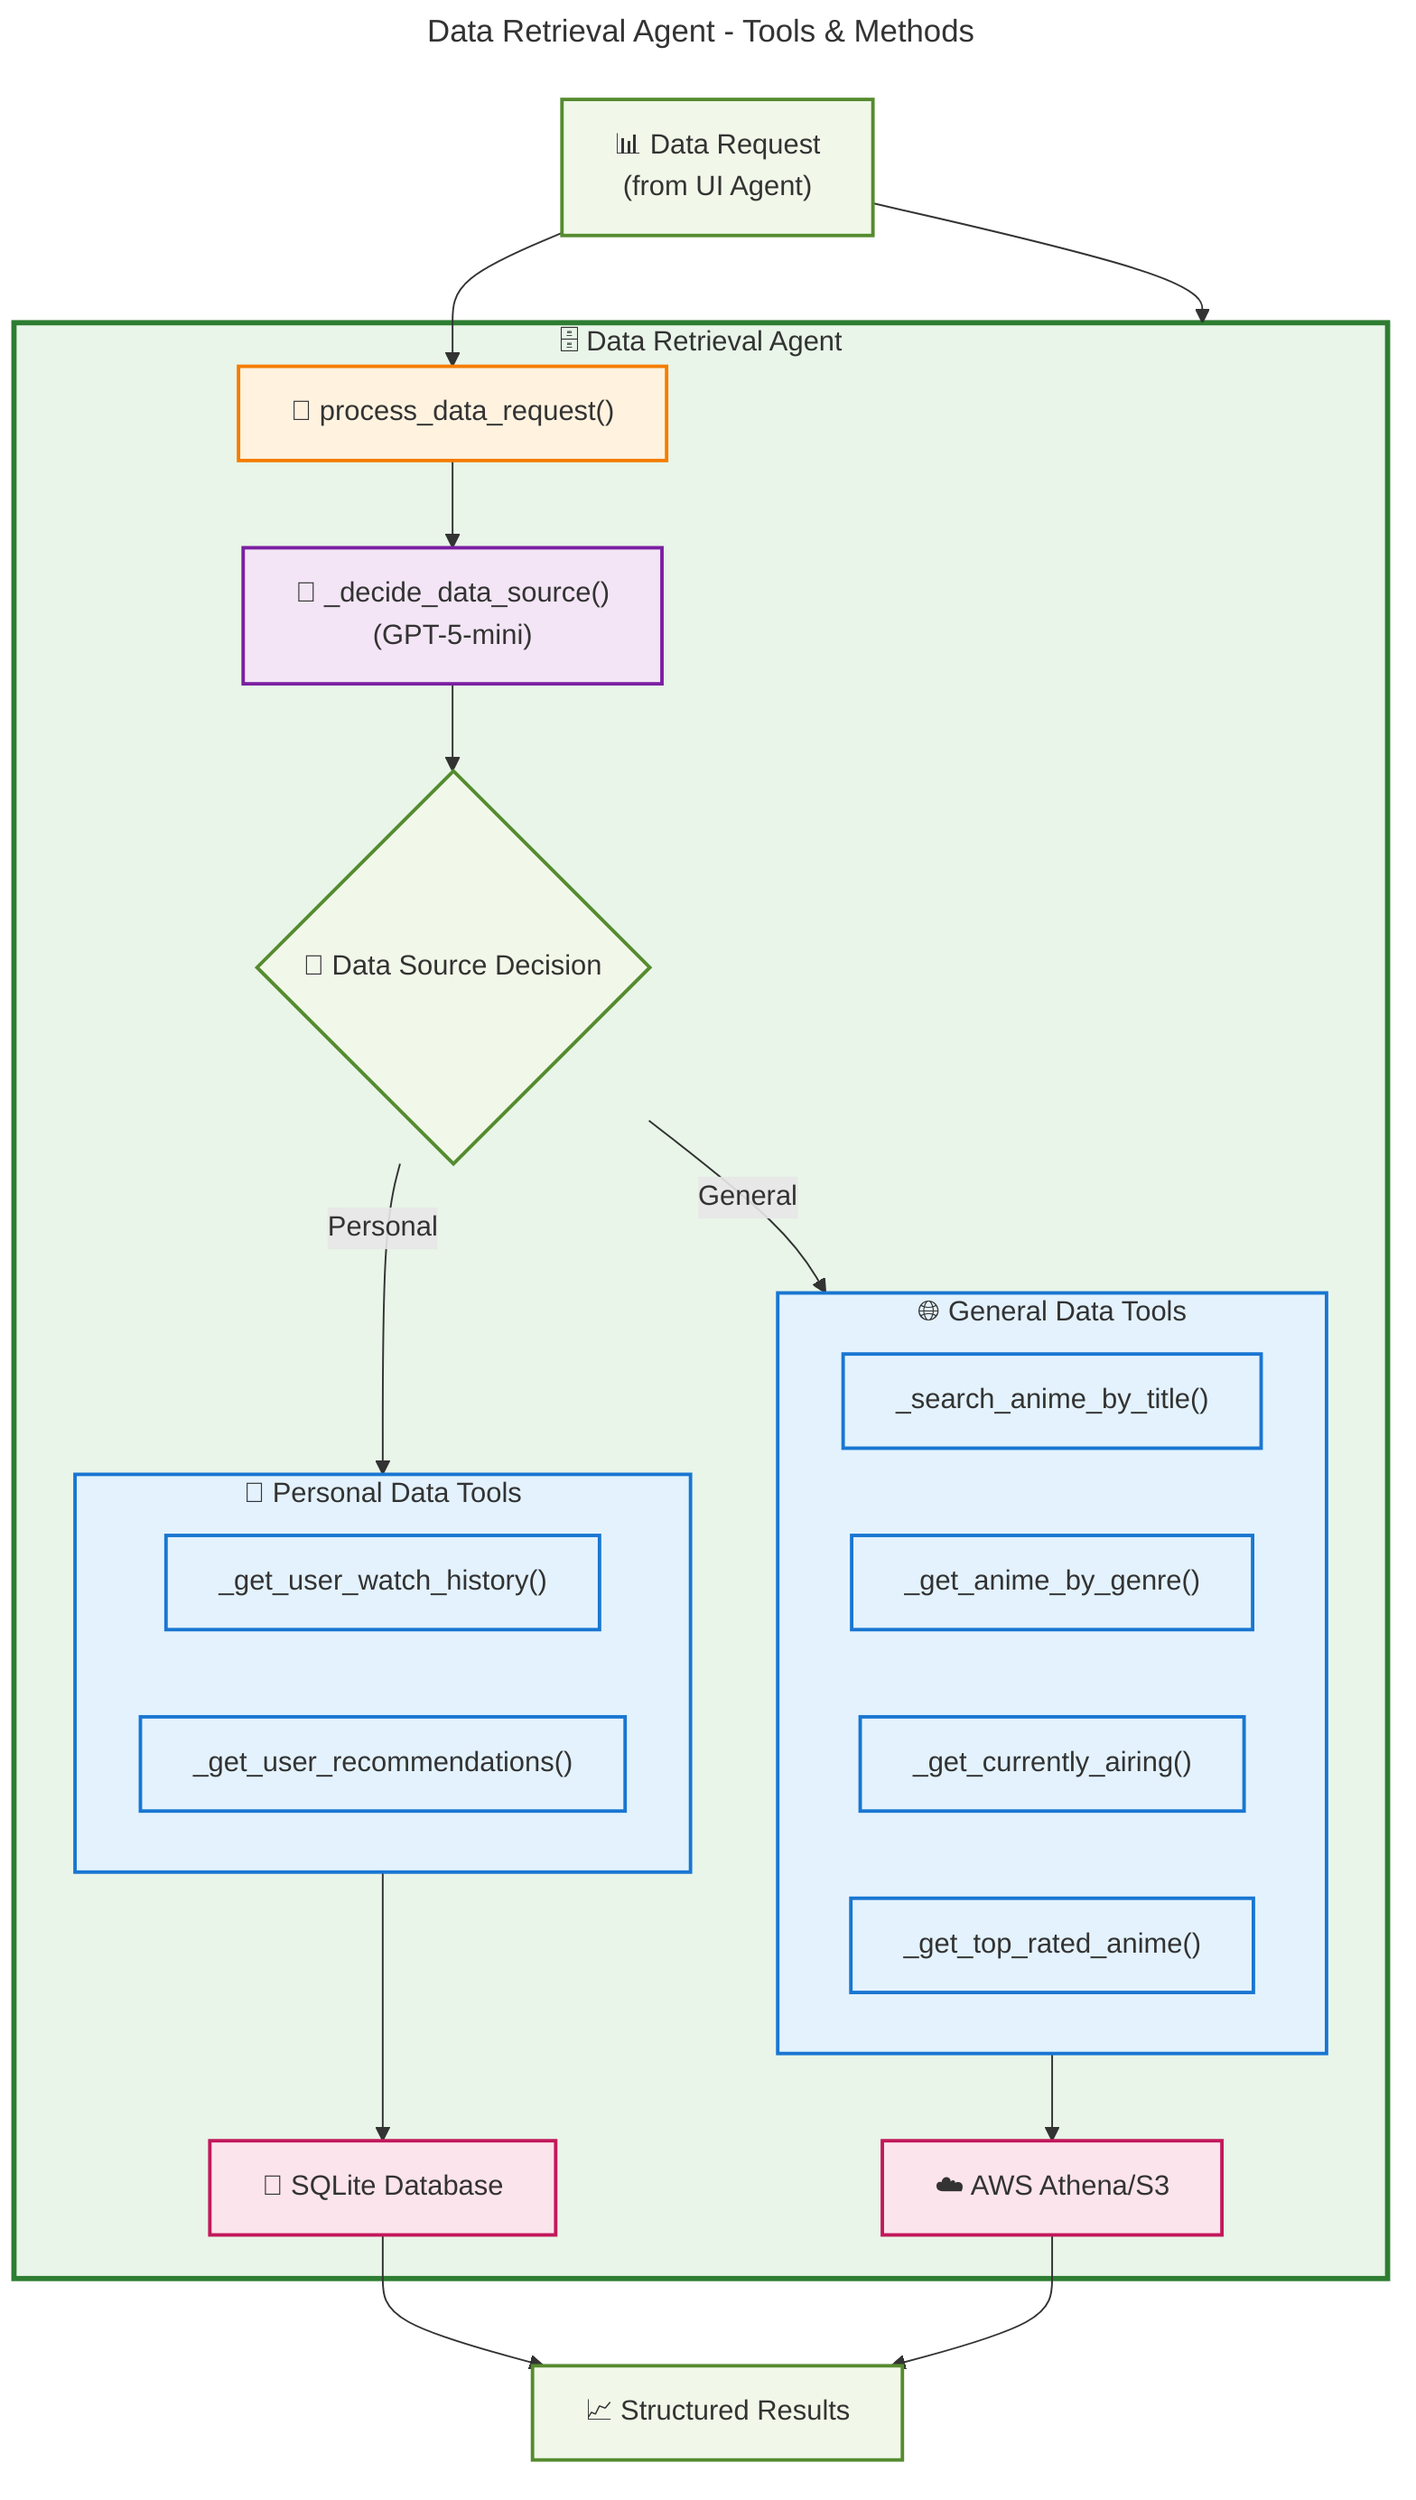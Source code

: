 ---
title: Data Retrieval Agent - Tools & Methods
---
flowchart TD
    %% Input
    REQUEST["📊 Data Request<br/>(from UI Agent)"] --> AGENT
    
    %% Data Retrieval Agent
    subgraph AGENT ["🗄️ Data Retrieval Agent"]
        direction TB
        
        %% Core Method
        PROCESS["🔧 process_data_request()"]
        
        %% LLM Decision Making
        LLM_DECIDE["🧠 _decide_data_source()<br/>(GPT-5-mini)"]
        
        %% Decision Point
        DECISION{"🤔 Data Source Decision"}
        
        %% Personal Data Tools
        subgraph PERSONAL_TOOLS ["👤 Personal Data Tools"]
            GET_HISTORY["_get_user_watch_history()"]
            GET_RECS["_get_user_recommendations()"]
        end
        
        %% General Data Tools
        subgraph GENERAL_TOOLS ["🌐 General Data Tools"]
            SEARCH_TITLE["_search_anime_by_title()"]
            GET_GENRE["_get_anime_by_genre()"]
            GET_AIRING["_get_currently_airing()"]
            GET_TOP["_get_top_rated_anime()"]
        end
        
        %% Data Sources
        SQLITE["💾 SQLite Database"]
        ATHENA["☁️ AWS Athena/S3"]
    end
    
    %% Flow
    REQUEST --> PROCESS
    PROCESS --> LLM_DECIDE
    LLM_DECIDE --> DECISION
    
    %% Routing
    DECISION -->|"Personal"| PERSONAL_TOOLS
    DECISION -->|"General"| GENERAL_TOOLS
    
    %% Data Access
    PERSONAL_TOOLS --> SQLITE
    GENERAL_TOOLS --> ATHENA
    
    %% Output
    SQLITE --> RESULTS["📈 Structured Results"]
    ATHENA --> RESULTS
    
    %% Styling
    classDef agentNode fill:#e8f5e8,stroke:#2e7d32,stroke-width:3px
    classDef methodNode fill:#fff3e0,stroke:#f57c00,stroke-width:2px
    classDef llmNode fill:#f3e5f5,stroke:#7b1fa2,stroke-width:2px
    classDef toolNode fill:#e3f2fd,stroke:#1976d2,stroke-width:2px
    classDef dataNode fill:#fce4ec,stroke:#c2185b,stroke-width:2px
    classDef ioNode fill:#f1f8e9,stroke:#558b2f,stroke-width:2px
    
    class AGENT agentNode
    class PROCESS methodNode
    class LLM_DECIDE llmNode
    class PERSONAL_TOOLS,GENERAL_TOOLS,GET_HISTORY,GET_RECS,SEARCH_TITLE,GET_GENRE,GET_AIRING,GET_TOP toolNode
    class SQLITE,ATHENA dataNode
    class REQUEST,RESULTS,DECISION ioNode